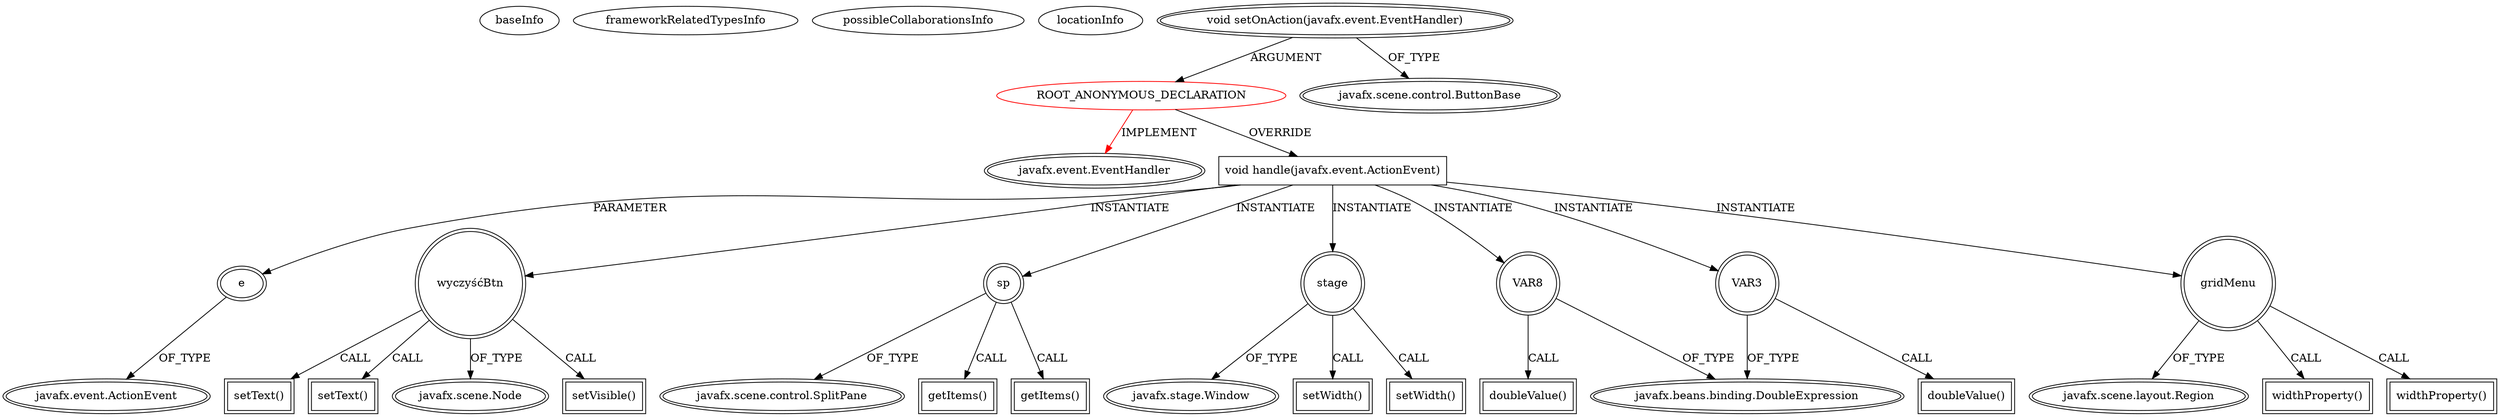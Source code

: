 digraph {
baseInfo[graphId=1092,category="extension_graph",isAnonymous=true,possibleRelation=false]
frameworkRelatedTypesInfo[0="javafx.event.EventHandler"]
possibleCollaborationsInfo[]
locationInfo[projectName="Posejdon23-GeneticAlgorithm",filePath="/Posejdon23-GeneticAlgorithm/GeneticAlgorithm-master/AG/src/ag1/Main.java",contextSignature="void start(javafx.stage.Stage)",graphId="1092"]
0[label="ROOT_ANONYMOUS_DECLARATION",vertexType="ROOT_ANONYMOUS_DECLARATION",isFrameworkType=false,color=red]
1[label="javafx.event.EventHandler",vertexType="FRAMEWORK_INTERFACE_TYPE",isFrameworkType=true,peripheries=2]
2[label="void setOnAction(javafx.event.EventHandler)",vertexType="OUTSIDE_CALL",isFrameworkType=true,peripheries=2]
3[label="javafx.scene.control.ButtonBase",vertexType="FRAMEWORK_CLASS_TYPE",isFrameworkType=true,peripheries=2]
4[label="void handle(javafx.event.ActionEvent)",vertexType="OVERRIDING_METHOD_DECLARATION",isFrameworkType=false,shape=box]
5[label="e",vertexType="PARAMETER_DECLARATION",isFrameworkType=true,peripheries=2]
6[label="javafx.event.ActionEvent",vertexType="FRAMEWORK_CLASS_TYPE",isFrameworkType=true,peripheries=2]
7[label="wyczyśćBtn",vertexType="VARIABLE_EXPRESION",isFrameworkType=true,peripheries=2,shape=circle]
9[label="javafx.scene.Node",vertexType="FRAMEWORK_CLASS_TYPE",isFrameworkType=true,peripheries=2]
8[label="setVisible()",vertexType="INSIDE_CALL",isFrameworkType=true,peripheries=2,shape=box]
10[label="sp",vertexType="VARIABLE_EXPRESION",isFrameworkType=true,peripheries=2,shape=circle]
12[label="javafx.scene.control.SplitPane",vertexType="FRAMEWORK_CLASS_TYPE",isFrameworkType=true,peripheries=2]
11[label="getItems()",vertexType="INSIDE_CALL",isFrameworkType=true,peripheries=2,shape=box]
13[label="stage",vertexType="VARIABLE_EXPRESION",isFrameworkType=true,peripheries=2,shape=circle]
15[label="javafx.stage.Window",vertexType="FRAMEWORK_CLASS_TYPE",isFrameworkType=true,peripheries=2]
14[label="setWidth()",vertexType="INSIDE_CALL",isFrameworkType=true,peripheries=2,shape=box]
16[label="VAR3",vertexType="VARIABLE_EXPRESION",isFrameworkType=true,peripheries=2,shape=circle]
18[label="javafx.beans.binding.DoubleExpression",vertexType="FRAMEWORK_CLASS_TYPE",isFrameworkType=true,peripheries=2]
17[label="doubleValue()",vertexType="INSIDE_CALL",isFrameworkType=true,peripheries=2,shape=box]
19[label="gridMenu",vertexType="VARIABLE_EXPRESION",isFrameworkType=true,peripheries=2,shape=circle]
21[label="javafx.scene.layout.Region",vertexType="FRAMEWORK_CLASS_TYPE",isFrameworkType=true,peripheries=2]
20[label="widthProperty()",vertexType="INSIDE_CALL",isFrameworkType=true,peripheries=2,shape=box]
23[label="setText()",vertexType="INSIDE_CALL",isFrameworkType=true,peripheries=2,shape=box]
25[label="getItems()",vertexType="INSIDE_CALL",isFrameworkType=true,peripheries=2,shape=box]
27[label="setWidth()",vertexType="INSIDE_CALL",isFrameworkType=true,peripheries=2,shape=box]
28[label="VAR8",vertexType="VARIABLE_EXPRESION",isFrameworkType=true,peripheries=2,shape=circle]
29[label="doubleValue()",vertexType="INSIDE_CALL",isFrameworkType=true,peripheries=2,shape=box]
32[label="widthProperty()",vertexType="INSIDE_CALL",isFrameworkType=true,peripheries=2,shape=box]
34[label="setText()",vertexType="INSIDE_CALL",isFrameworkType=true,peripheries=2,shape=box]
0->1[label="IMPLEMENT",color=red]
2->0[label="ARGUMENT"]
2->3[label="OF_TYPE"]
0->4[label="OVERRIDE"]
5->6[label="OF_TYPE"]
4->5[label="PARAMETER"]
4->7[label="INSTANTIATE"]
7->9[label="OF_TYPE"]
7->8[label="CALL"]
4->10[label="INSTANTIATE"]
10->12[label="OF_TYPE"]
10->11[label="CALL"]
4->13[label="INSTANTIATE"]
13->15[label="OF_TYPE"]
13->14[label="CALL"]
4->16[label="INSTANTIATE"]
16->18[label="OF_TYPE"]
16->17[label="CALL"]
4->19[label="INSTANTIATE"]
19->21[label="OF_TYPE"]
19->20[label="CALL"]
7->23[label="CALL"]
10->25[label="CALL"]
13->27[label="CALL"]
4->28[label="INSTANTIATE"]
28->18[label="OF_TYPE"]
28->29[label="CALL"]
19->32[label="CALL"]
7->34[label="CALL"]
}
